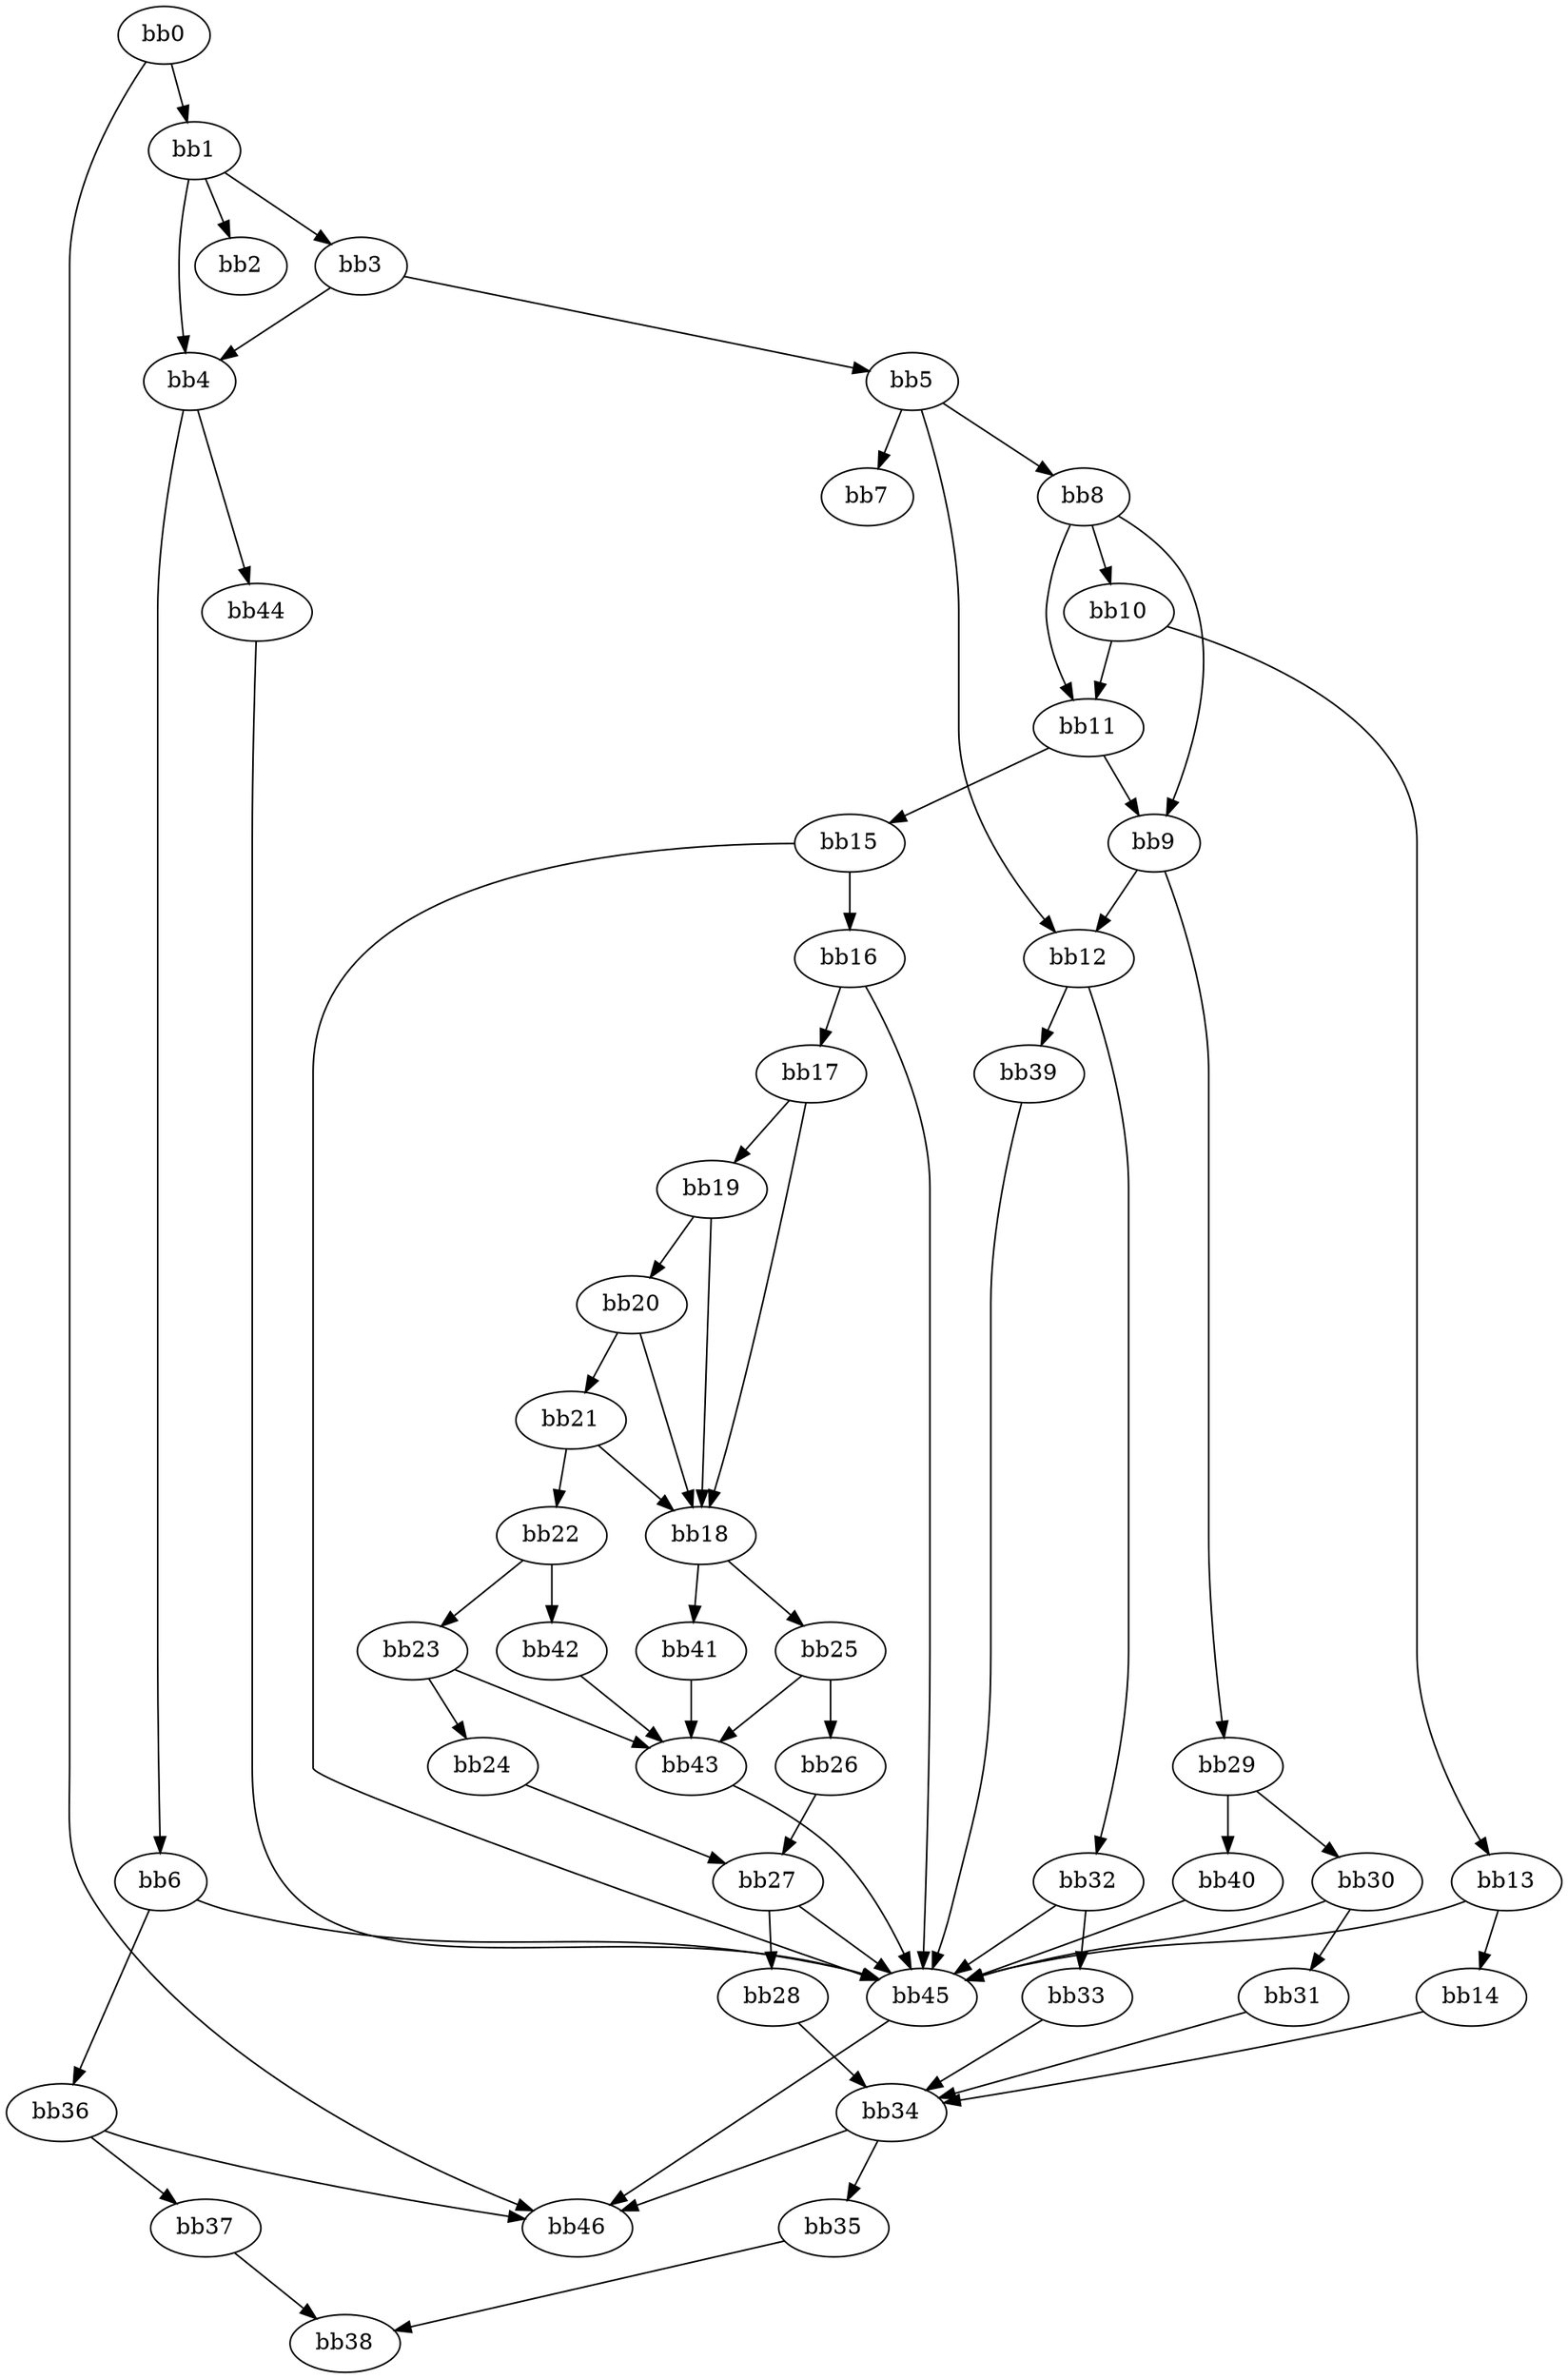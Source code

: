 digraph {
    0 [ label = "bb0\l" ]
    1 [ label = "bb1\l" ]
    2 [ label = "bb2\l" ]
    3 [ label = "bb3\l" ]
    4 [ label = "bb4\l" ]
    5 [ label = "bb5\l" ]
    6 [ label = "bb6\l" ]
    7 [ label = "bb7\l" ]
    8 [ label = "bb8\l" ]
    9 [ label = "bb9\l" ]
    10 [ label = "bb10\l" ]
    11 [ label = "bb11\l" ]
    12 [ label = "bb12\l" ]
    13 [ label = "bb13\l" ]
    14 [ label = "bb14\l" ]
    15 [ label = "bb15\l" ]
    16 [ label = "bb16\l" ]
    17 [ label = "bb17\l" ]
    18 [ label = "bb18\l" ]
    19 [ label = "bb19\l" ]
    20 [ label = "bb20\l" ]
    21 [ label = "bb21\l" ]
    22 [ label = "bb22\l" ]
    23 [ label = "bb23\l" ]
    24 [ label = "bb24\l" ]
    25 [ label = "bb25\l" ]
    26 [ label = "bb26\l" ]
    27 [ label = "bb27\l" ]
    28 [ label = "bb28\l" ]
    29 [ label = "bb29\l" ]
    30 [ label = "bb30\l" ]
    31 [ label = "bb31\l" ]
    32 [ label = "bb32\l" ]
    33 [ label = "bb33\l" ]
    34 [ label = "bb34\l" ]
    35 [ label = "bb35\l" ]
    36 [ label = "bb36\l" ]
    37 [ label = "bb37\l" ]
    38 [ label = "bb38\l" ]
    39 [ label = "bb39\l" ]
    40 [ label = "bb40\l" ]
    41 [ label = "bb41\l" ]
    42 [ label = "bb42\l" ]
    43 [ label = "bb43\l" ]
    44 [ label = "bb44\l" ]
    45 [ label = "bb45\l" ]
    46 [ label = "bb46\l" ]
    0 -> 1 [ ]
    0 -> 46 [ ]
    1 -> 2 [ ]
    1 -> 3 [ ]
    1 -> 4 [ ]
    3 -> 4 [ ]
    3 -> 5 [ ]
    4 -> 6 [ ]
    4 -> 44 [ ]
    5 -> 7 [ ]
    5 -> 8 [ ]
    5 -> 12 [ ]
    6 -> 36 [ ]
    6 -> 45 [ ]
    8 -> 9 [ ]
    8 -> 10 [ ]
    8 -> 11 [ ]
    9 -> 12 [ ]
    9 -> 29 [ ]
    10 -> 11 [ ]
    10 -> 13 [ ]
    11 -> 9 [ ]
    11 -> 15 [ ]
    12 -> 32 [ ]
    12 -> 39 [ ]
    13 -> 14 [ ]
    13 -> 45 [ ]
    14 -> 34 [ ]
    15 -> 16 [ ]
    15 -> 45 [ ]
    16 -> 17 [ ]
    16 -> 45 [ ]
    17 -> 18 [ ]
    17 -> 19 [ ]
    18 -> 25 [ ]
    18 -> 41 [ ]
    19 -> 18 [ ]
    19 -> 20 [ ]
    20 -> 18 [ ]
    20 -> 21 [ ]
    21 -> 18 [ ]
    21 -> 22 [ ]
    22 -> 23 [ ]
    22 -> 42 [ ]
    23 -> 24 [ ]
    23 -> 43 [ ]
    24 -> 27 [ ]
    25 -> 26 [ ]
    25 -> 43 [ ]
    26 -> 27 [ ]
    27 -> 28 [ ]
    27 -> 45 [ ]
    28 -> 34 [ ]
    29 -> 30 [ ]
    29 -> 40 [ ]
    30 -> 31 [ ]
    30 -> 45 [ ]
    31 -> 34 [ ]
    32 -> 33 [ ]
    32 -> 45 [ ]
    33 -> 34 [ ]
    34 -> 35 [ ]
    34 -> 46 [ ]
    35 -> 38 [ ]
    36 -> 37 [ ]
    36 -> 46 [ ]
    37 -> 38 [ ]
    39 -> 45 [ ]
    40 -> 45 [ ]
    41 -> 43 [ ]
    42 -> 43 [ ]
    43 -> 45 [ ]
    44 -> 45 [ ]
    45 -> 46 [ ]
}

